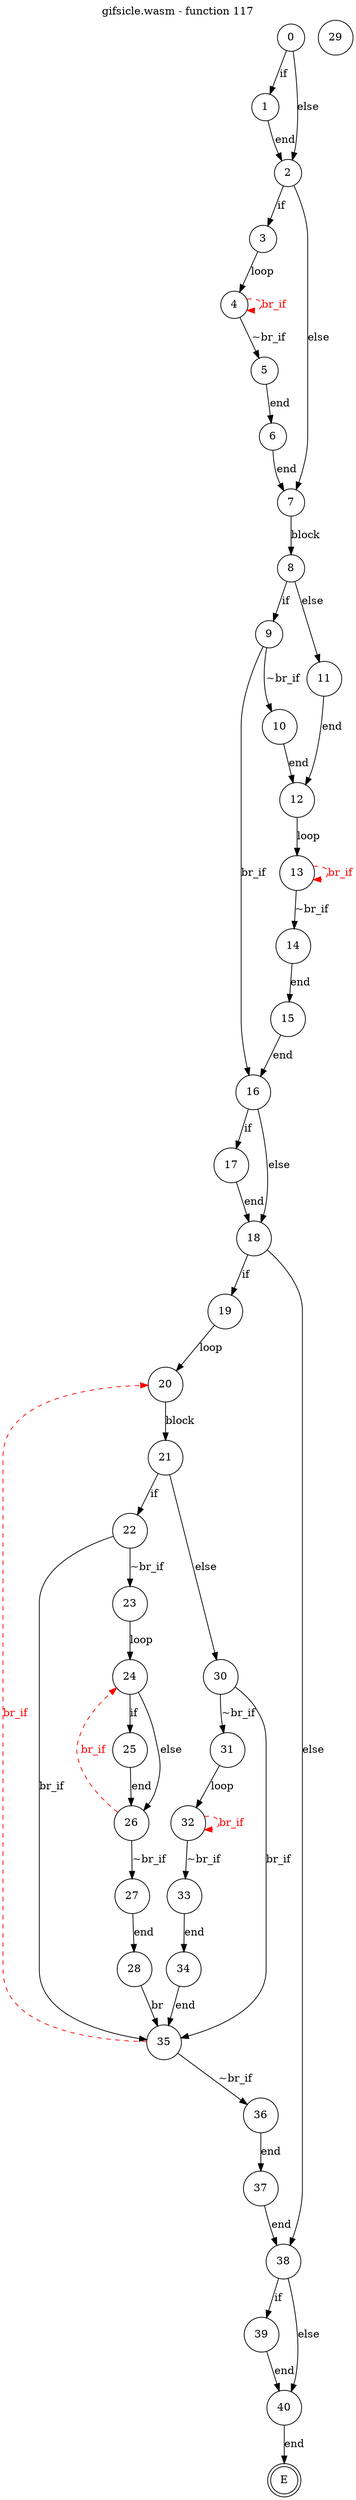 digraph finite_state_machine {
    label = "gifsicle.wasm - function 117"
    labelloc =  t
    labelfontsize = 16
    labelfontcolor = black
    labelfontname = "Helvetica"
    node [shape = doublecircle]; E ;
node [shape=circle, fontcolor=black, style="", label="0"]0
node [shape=circle, fontcolor=black, style="", label="1"]1
node [shape=circle, fontcolor=black, style="", label="2"]2
node [shape=circle, fontcolor=black, style="", label="3"]3
node [shape=circle, fontcolor=black, style="", label="4"]4
node [shape=circle, fontcolor=black, style="", label="5"]5
node [shape=circle, fontcolor=black, style="", label="6"]6
node [shape=circle, fontcolor=black, style="", label="7"]7
node [shape=circle, fontcolor=black, style="", label="8"]8
node [shape=circle, fontcolor=black, style="", label="9"]9
node [shape=circle, fontcolor=black, style="", label="10"]10
node [shape=circle, fontcolor=black, style="", label="11"]11
node [shape=circle, fontcolor=black, style="", label="12"]12
node [shape=circle, fontcolor=black, style="", label="13"]13
node [shape=circle, fontcolor=black, style="", label="14"]14
node [shape=circle, fontcolor=black, style="", label="15"]15
node [shape=circle, fontcolor=black, style="", label="16"]16
node [shape=circle, fontcolor=black, style="", label="17"]17
node [shape=circle, fontcolor=black, style="", label="18"]18
node [shape=circle, fontcolor=black, style="", label="19"]19
node [shape=circle, fontcolor=black, style="", label="20"]20
node [shape=circle, fontcolor=black, style="", label="21"]21
node [shape=circle, fontcolor=black, style="", label="22"]22
node [shape=circle, fontcolor=black, style="", label="23"]23
node [shape=circle, fontcolor=black, style="", label="24"]24
node [shape=circle, fontcolor=black, style="", label="25"]25
node [shape=circle, fontcolor=black, style="", label="26"]26
node [shape=circle, fontcolor=black, style="", label="27"]27
node [shape=circle, fontcolor=black, style="", label="28"]28
node [shape=circle, fontcolor=black, style="", label="29"]29
node [shape=circle, fontcolor=black, style="", label="30"]30
node [shape=circle, fontcolor=black, style="", label="31"]31
node [shape=circle, fontcolor=black, style="", label="32"]32
node [shape=circle, fontcolor=black, style="", label="33"]33
node [shape=circle, fontcolor=black, style="", label="34"]34
node [shape=circle, fontcolor=black, style="", label="35"]35
node [shape=circle, fontcolor=black, style="", label="36"]36
node [shape=circle, fontcolor=black, style="", label="37"]37
node [shape=circle, fontcolor=black, style="", label="38"]38
node [shape=circle, fontcolor=black, style="", label="39"]39
node [shape=circle, fontcolor=black, style="", label="40"]40
node [shape=circle, fontcolor=black, style="", label="E"]E
    0 -> 1[label="if"];
    0 -> 2[label="else"];
    1 -> 2[label="end"];
    2 -> 3[label="if"];
    2 -> 7[label="else"];
    3 -> 4[label="loop"];
    4 -> 5[label="~br_if"];
    4 -> 4[style="dashed" color="red" fontcolor="red" label="br_if"];
    5 -> 6[label="end"];
    6 -> 7[label="end"];
    7 -> 8[label="block"];
    8 -> 9[label="if"];
    8 -> 11[label="else"];
    9 -> 10[label="~br_if"];
    9 -> 16[label="br_if"];
    10 -> 12[label="end"];
    11 -> 12[label="end"];
    12 -> 13[label="loop"];
    13 -> 14[label="~br_if"];
    13 -> 13[style="dashed" color="red" fontcolor="red" label="br_if"];
    14 -> 15[label="end"];
    15 -> 16[label="end"];
    16 -> 17[label="if"];
    16 -> 18[label="else"];
    17 -> 18[label="end"];
    18 -> 19[label="if"];
    18 -> 38[label="else"];
    19 -> 20[label="loop"];
    20 -> 21[label="block"];
    21 -> 22[label="if"];
    21 -> 30[label="else"];
    22 -> 23[label="~br_if"];
    22 -> 35[label="br_if"];
    23 -> 24[label="loop"];
    24 -> 25[label="if"];
    24 -> 26[label="else"];
    25 -> 26[label="end"];
    26 -> 27[label="~br_if"];
    26 -> 24[style="dashed" color="red" fontcolor="red" label="br_if"];
    27 -> 28[label="end"];
    28 -> 35[label="br"];
    30 -> 31[label="~br_if"];
    30 -> 35[label="br_if"];
    31 -> 32[label="loop"];
    32 -> 33[label="~br_if"];
    32 -> 32[style="dashed" color="red" fontcolor="red" label="br_if"];
    33 -> 34[label="end"];
    34 -> 35[label="end"];
    35 -> 36[label="~br_if"];
    35 -> 20[style="dashed" color="red" fontcolor="red" label="br_if"];
    36 -> 37[label="end"];
    37 -> 38[label="end"];
    38 -> 39[label="if"];
    38 -> 40[label="else"];
    39 -> 40[label="end"];
    40 -> E[label="end"];
}
